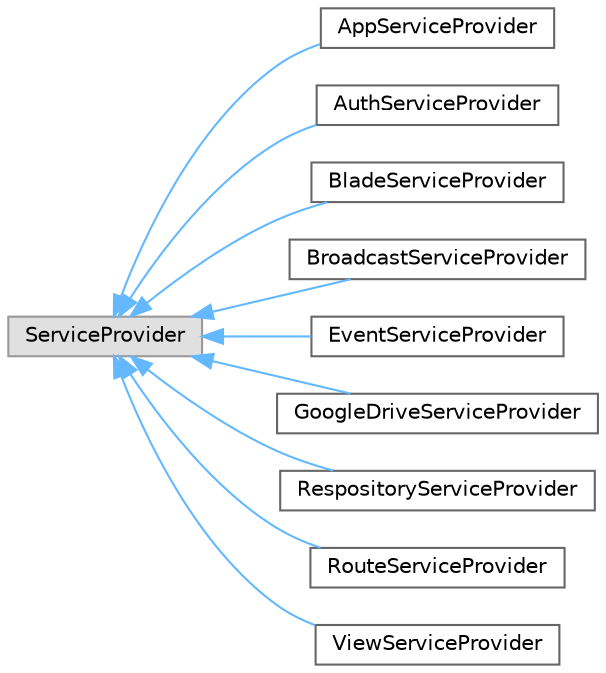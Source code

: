 digraph "Graphical Class Hierarchy"
{
 // LATEX_PDF_SIZE
  bgcolor="transparent";
  edge [fontname=Helvetica,fontsize=10,labelfontname=Helvetica,labelfontsize=10];
  node [fontname=Helvetica,fontsize=10,shape=box,height=0.2,width=0.4];
  rankdir="LR";
  Node0 [id="Node000000",label="ServiceProvider",height=0.2,width=0.4,color="grey60", fillcolor="#E0E0E0", style="filled",tooltip=" "];
  Node0 -> Node1 [id="edge428_Node000000_Node000001",dir="back",color="steelblue1",style="solid",tooltip=" "];
  Node1 [id="Node000001",label="AppServiceProvider",height=0.2,width=0.4,color="grey40", fillcolor="white", style="filled",URL="$class_app_1_1_providers_1_1_app_service_provider.html",tooltip=" "];
  Node0 -> Node2 [id="edge429_Node000000_Node000002",dir="back",color="steelblue1",style="solid",tooltip=" "];
  Node2 [id="Node000002",label="AuthServiceProvider",height=0.2,width=0.4,color="grey40", fillcolor="white", style="filled",URL="$class_app_1_1_providers_1_1_auth_service_provider.html",tooltip=" "];
  Node0 -> Node3 [id="edge430_Node000000_Node000003",dir="back",color="steelblue1",style="solid",tooltip=" "];
  Node3 [id="Node000003",label="BladeServiceProvider",height=0.2,width=0.4,color="grey40", fillcolor="white", style="filled",URL="$class_app_1_1_providers_1_1_blade_service_provider.html",tooltip=" "];
  Node0 -> Node4 [id="edge431_Node000000_Node000004",dir="back",color="steelblue1",style="solid",tooltip=" "];
  Node4 [id="Node000004",label="BroadcastServiceProvider",height=0.2,width=0.4,color="grey40", fillcolor="white", style="filled",URL="$class_app_1_1_providers_1_1_broadcast_service_provider.html",tooltip=" "];
  Node0 -> Node5 [id="edge432_Node000000_Node000005",dir="back",color="steelblue1",style="solid",tooltip=" "];
  Node5 [id="Node000005",label="EventServiceProvider",height=0.2,width=0.4,color="grey40", fillcolor="white", style="filled",URL="$class_app_1_1_providers_1_1_event_service_provider.html",tooltip=" "];
  Node0 -> Node6 [id="edge433_Node000000_Node000006",dir="back",color="steelblue1",style="solid",tooltip=" "];
  Node6 [id="Node000006",label="GoogleDriveServiceProvider",height=0.2,width=0.4,color="grey40", fillcolor="white", style="filled",URL="$class_app_1_1_providers_1_1_google_drive_service_provider.html",tooltip=" "];
  Node0 -> Node7 [id="edge434_Node000000_Node000007",dir="back",color="steelblue1",style="solid",tooltip=" "];
  Node7 [id="Node000007",label="RespositoryServiceProvider",height=0.2,width=0.4,color="grey40", fillcolor="white", style="filled",URL="$class_app_1_1_providers_1_1_respository_service_provider.html",tooltip=" "];
  Node0 -> Node8 [id="edge435_Node000000_Node000008",dir="back",color="steelblue1",style="solid",tooltip=" "];
  Node8 [id="Node000008",label="RouteServiceProvider",height=0.2,width=0.4,color="grey40", fillcolor="white", style="filled",URL="$class_app_1_1_providers_1_1_route_service_provider.html",tooltip=" "];
  Node0 -> Node9 [id="edge436_Node000000_Node000009",dir="back",color="steelblue1",style="solid",tooltip=" "];
  Node9 [id="Node000009",label="ViewServiceProvider",height=0.2,width=0.4,color="grey40", fillcolor="white", style="filled",URL="$class_app_1_1_providers_1_1_view_service_provider.html",tooltip=" "];
}
